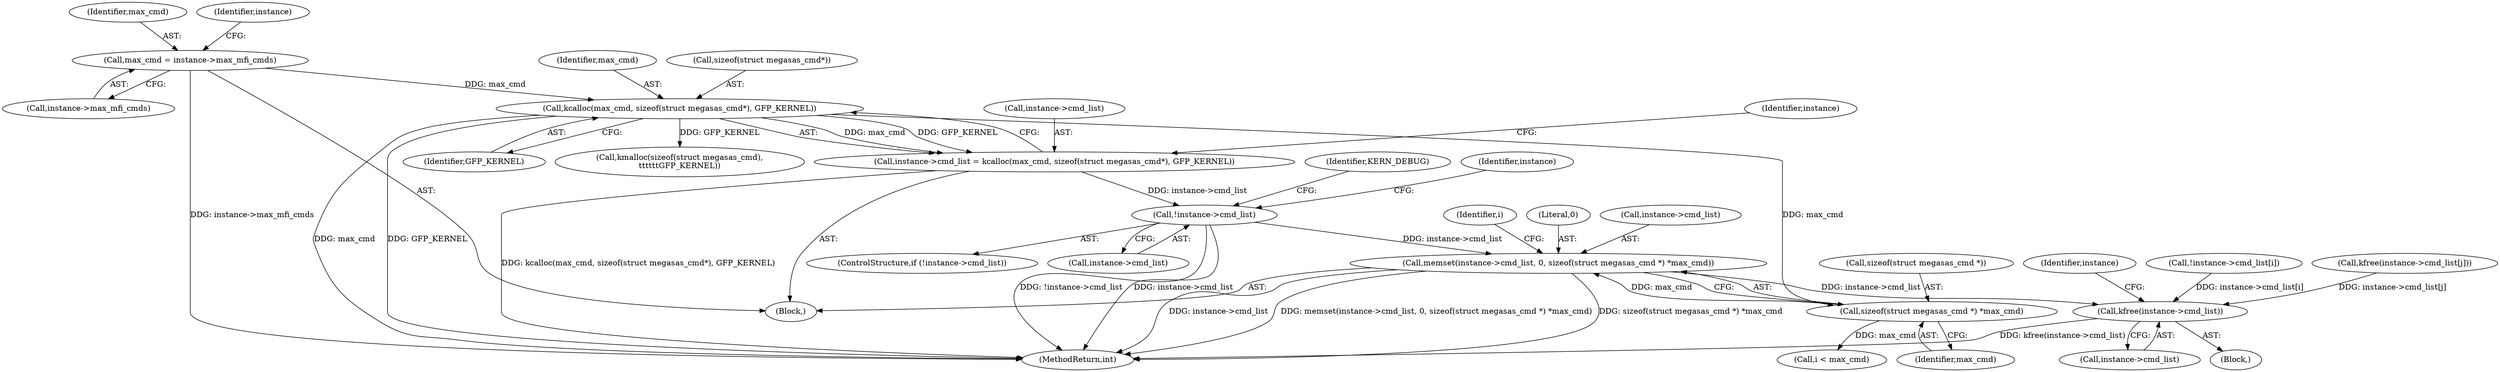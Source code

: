 digraph "0_linux_bcf3b67d16a4c8ffae0aa79de5853435e683945c@API" {
"1000141" [label="(Call,memset(instance->cmd_list, 0, sizeof(struct megasas_cmd *) *max_cmd))"];
"1000124" [label="(Call,!instance->cmd_list)"];
"1000114" [label="(Call,instance->cmd_list = kcalloc(max_cmd, sizeof(struct megasas_cmd*), GFP_KERNEL))"];
"1000118" [label="(Call,kcalloc(max_cmd, sizeof(struct megasas_cmd*), GFP_KERNEL))"];
"1000109" [label="(Call,max_cmd = instance->max_mfi_cmds)"];
"1000146" [label="(Call,sizeof(struct megasas_cmd *) *max_cmd)"];
"1000193" [label="(Call,kfree(instance->cmd_list))"];
"1000193" [label="(Call,kfree(instance->cmd_list))"];
"1000199" [label="(Identifier,instance)"];
"1000142" [label="(Call,instance->cmd_list)"];
"1000118" [label="(Call,kcalloc(max_cmd, sizeof(struct megasas_cmd*), GFP_KERNEL))"];
"1000130" [label="(Identifier,KERN_DEBUG)"];
"1000149" [label="(Identifier,max_cmd)"];
"1000271" [label="(MethodReturn,int)"];
"1000111" [label="(Call,instance->max_mfi_cmds)"];
"1000119" [label="(Identifier,max_cmd)"];
"1000114" [label="(Call,instance->cmd_list = kcalloc(max_cmd, sizeof(struct megasas_cmd*), GFP_KERNEL))"];
"1000120" [label="(Call,sizeof(struct megasas_cmd*))"];
"1000125" [label="(Call,instance->cmd_list)"];
"1000143" [label="(Identifier,instance)"];
"1000171" [label="(Call,!instance->cmd_list[i])"];
"1000122" [label="(Identifier,GFP_KERNEL)"];
"1000115" [label="(Call,instance->cmd_list)"];
"1000104" [label="(Block,)"];
"1000126" [label="(Identifier,instance)"];
"1000147" [label="(Call,sizeof(struct megasas_cmd *))"];
"1000141" [label="(Call,memset(instance->cmd_list, 0, sizeof(struct megasas_cmd *) *max_cmd))"];
"1000110" [label="(Identifier,max_cmd)"];
"1000166" [label="(Call,kmalloc(sizeof(struct megasas_cmd),\n\t\t\t\t\t\tGFP_KERNEL))"];
"1000124" [label="(Call,!instance->cmd_list)"];
"1000123" [label="(ControlStructure,if (!instance->cmd_list))"];
"1000116" [label="(Identifier,instance)"];
"1000187" [label="(Call,kfree(instance->cmd_list[j]))"];
"1000194" [label="(Call,instance->cmd_list)"];
"1000109" [label="(Call,max_cmd = instance->max_mfi_cmds)"];
"1000152" [label="(Identifier,i)"];
"1000177" [label="(Block,)"];
"1000146" [label="(Call,sizeof(struct megasas_cmd *) *max_cmd)"];
"1000154" [label="(Call,i < max_cmd)"];
"1000145" [label="(Literal,0)"];
"1000141" -> "1000104"  [label="AST: "];
"1000141" -> "1000146"  [label="CFG: "];
"1000142" -> "1000141"  [label="AST: "];
"1000145" -> "1000141"  [label="AST: "];
"1000146" -> "1000141"  [label="AST: "];
"1000152" -> "1000141"  [label="CFG: "];
"1000141" -> "1000271"  [label="DDG: sizeof(struct megasas_cmd *) *max_cmd"];
"1000141" -> "1000271"  [label="DDG: instance->cmd_list"];
"1000141" -> "1000271"  [label="DDG: memset(instance->cmd_list, 0, sizeof(struct megasas_cmd *) *max_cmd)"];
"1000124" -> "1000141"  [label="DDG: instance->cmd_list"];
"1000146" -> "1000141"  [label="DDG: max_cmd"];
"1000141" -> "1000193"  [label="DDG: instance->cmd_list"];
"1000124" -> "1000123"  [label="AST: "];
"1000124" -> "1000125"  [label="CFG: "];
"1000125" -> "1000124"  [label="AST: "];
"1000130" -> "1000124"  [label="CFG: "];
"1000143" -> "1000124"  [label="CFG: "];
"1000124" -> "1000271"  [label="DDG: instance->cmd_list"];
"1000124" -> "1000271"  [label="DDG: !instance->cmd_list"];
"1000114" -> "1000124"  [label="DDG: instance->cmd_list"];
"1000114" -> "1000104"  [label="AST: "];
"1000114" -> "1000118"  [label="CFG: "];
"1000115" -> "1000114"  [label="AST: "];
"1000118" -> "1000114"  [label="AST: "];
"1000126" -> "1000114"  [label="CFG: "];
"1000114" -> "1000271"  [label="DDG: kcalloc(max_cmd, sizeof(struct megasas_cmd*), GFP_KERNEL)"];
"1000118" -> "1000114"  [label="DDG: max_cmd"];
"1000118" -> "1000114"  [label="DDG: GFP_KERNEL"];
"1000118" -> "1000122"  [label="CFG: "];
"1000119" -> "1000118"  [label="AST: "];
"1000120" -> "1000118"  [label="AST: "];
"1000122" -> "1000118"  [label="AST: "];
"1000118" -> "1000271"  [label="DDG: GFP_KERNEL"];
"1000118" -> "1000271"  [label="DDG: max_cmd"];
"1000109" -> "1000118"  [label="DDG: max_cmd"];
"1000118" -> "1000146"  [label="DDG: max_cmd"];
"1000118" -> "1000166"  [label="DDG: GFP_KERNEL"];
"1000109" -> "1000104"  [label="AST: "];
"1000109" -> "1000111"  [label="CFG: "];
"1000110" -> "1000109"  [label="AST: "];
"1000111" -> "1000109"  [label="AST: "];
"1000116" -> "1000109"  [label="CFG: "];
"1000109" -> "1000271"  [label="DDG: instance->max_mfi_cmds"];
"1000146" -> "1000149"  [label="CFG: "];
"1000147" -> "1000146"  [label="AST: "];
"1000149" -> "1000146"  [label="AST: "];
"1000146" -> "1000154"  [label="DDG: max_cmd"];
"1000193" -> "1000177"  [label="AST: "];
"1000193" -> "1000194"  [label="CFG: "];
"1000194" -> "1000193"  [label="AST: "];
"1000199" -> "1000193"  [label="CFG: "];
"1000193" -> "1000271"  [label="DDG: kfree(instance->cmd_list)"];
"1000187" -> "1000193"  [label="DDG: instance->cmd_list[j]"];
"1000171" -> "1000193"  [label="DDG: instance->cmd_list[i]"];
}

